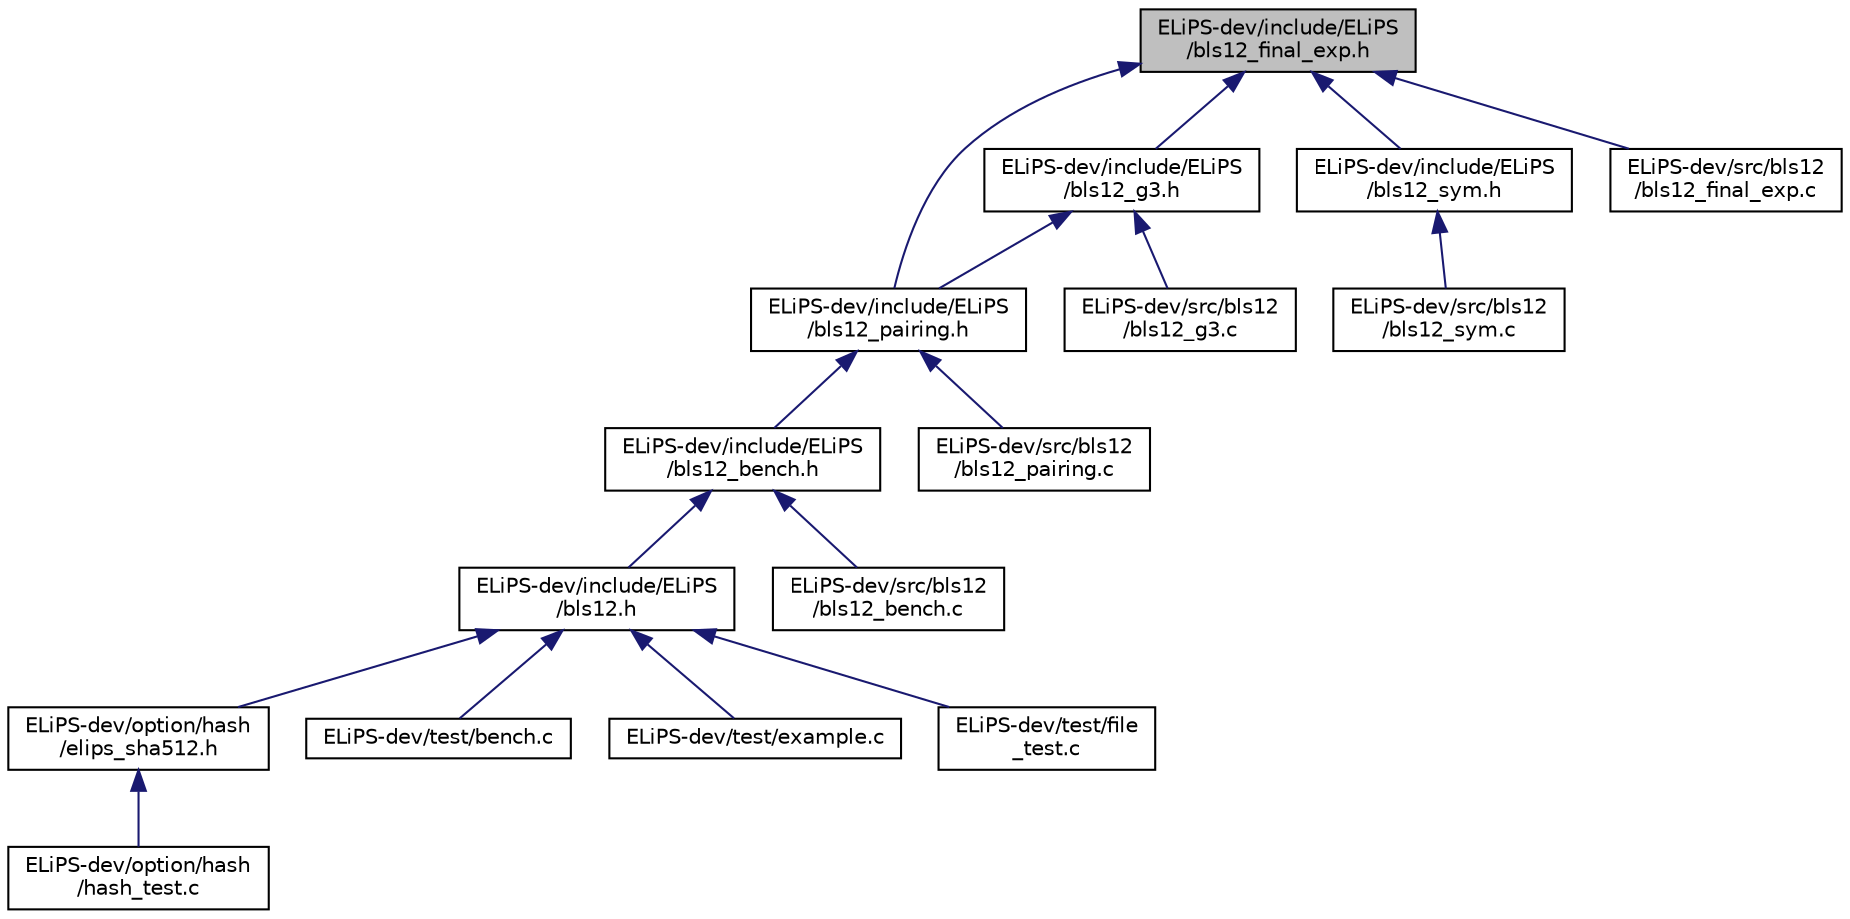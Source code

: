 digraph "ELiPS-dev/include/ELiPS/bls12_final_exp.h"
{
 // LATEX_PDF_SIZE
  edge [fontname="Helvetica",fontsize="10",labelfontname="Helvetica",labelfontsize="10"];
  node [fontname="Helvetica",fontsize="10",shape=record];
  Node1 [label="ELiPS-dev/include/ELiPS\l/bls12_final_exp.h",height=0.2,width=0.4,color="black", fillcolor="grey75", style="filled", fontcolor="black",tooltip=" "];
  Node1 -> Node2 [dir="back",color="midnightblue",fontsize="10",style="solid",fontname="Helvetica"];
  Node2 [label="ELiPS-dev/include/ELiPS\l/bls12_g3.h",height=0.2,width=0.4,color="black", fillcolor="white", style="filled",URL="$bls12__g3_8h.html",tooltip=" "];
  Node2 -> Node3 [dir="back",color="midnightblue",fontsize="10",style="solid",fontname="Helvetica"];
  Node3 [label="ELiPS-dev/include/ELiPS\l/bls12_pairing.h",height=0.2,width=0.4,color="black", fillcolor="white", style="filled",URL="$bls12__pairing_8h.html",tooltip=" "];
  Node3 -> Node4 [dir="back",color="midnightblue",fontsize="10",style="solid",fontname="Helvetica"];
  Node4 [label="ELiPS-dev/include/ELiPS\l/bls12_bench.h",height=0.2,width=0.4,color="black", fillcolor="white", style="filled",URL="$bls12__bench_8h.html",tooltip=" "];
  Node4 -> Node5 [dir="back",color="midnightblue",fontsize="10",style="solid",fontname="Helvetica"];
  Node5 [label="ELiPS-dev/include/ELiPS\l/bls12.h",height=0.2,width=0.4,color="black", fillcolor="white", style="filled",URL="$bls12_8h.html",tooltip=" "];
  Node5 -> Node6 [dir="back",color="midnightblue",fontsize="10",style="solid",fontname="Helvetica"];
  Node6 [label="ELiPS-dev/option/hash\l/elips_sha512.h",height=0.2,width=0.4,color="black", fillcolor="white", style="filled",URL="$elips__sha512_8h.html",tooltip=" "];
  Node6 -> Node7 [dir="back",color="midnightblue",fontsize="10",style="solid",fontname="Helvetica"];
  Node7 [label="ELiPS-dev/option/hash\l/hash_test.c",height=0.2,width=0.4,color="black", fillcolor="white", style="filled",URL="$hash__test_8c.html",tooltip=" "];
  Node5 -> Node8 [dir="back",color="midnightblue",fontsize="10",style="solid",fontname="Helvetica"];
  Node8 [label="ELiPS-dev/test/bench.c",height=0.2,width=0.4,color="black", fillcolor="white", style="filled",URL="$bench_8c.html",tooltip=" "];
  Node5 -> Node9 [dir="back",color="midnightblue",fontsize="10",style="solid",fontname="Helvetica"];
  Node9 [label="ELiPS-dev/test/example.c",height=0.2,width=0.4,color="black", fillcolor="white", style="filled",URL="$example_8c.html",tooltip=" "];
  Node5 -> Node10 [dir="back",color="midnightblue",fontsize="10",style="solid",fontname="Helvetica"];
  Node10 [label="ELiPS-dev/test/file\l_test.c",height=0.2,width=0.4,color="black", fillcolor="white", style="filled",URL="$file__test_8c.html",tooltip=" "];
  Node4 -> Node11 [dir="back",color="midnightblue",fontsize="10",style="solid",fontname="Helvetica"];
  Node11 [label="ELiPS-dev/src/bls12\l/bls12_bench.c",height=0.2,width=0.4,color="black", fillcolor="white", style="filled",URL="$bls12__bench_8c.html",tooltip=" "];
  Node3 -> Node12 [dir="back",color="midnightblue",fontsize="10",style="solid",fontname="Helvetica"];
  Node12 [label="ELiPS-dev/src/bls12\l/bls12_pairing.c",height=0.2,width=0.4,color="black", fillcolor="white", style="filled",URL="$bls12__pairing_8c.html",tooltip=" "];
  Node2 -> Node13 [dir="back",color="midnightblue",fontsize="10",style="solid",fontname="Helvetica"];
  Node13 [label="ELiPS-dev/src/bls12\l/bls12_g3.c",height=0.2,width=0.4,color="black", fillcolor="white", style="filled",URL="$bls12__g3_8c.html",tooltip=" "];
  Node1 -> Node3 [dir="back",color="midnightblue",fontsize="10",style="solid",fontname="Helvetica"];
  Node1 -> Node14 [dir="back",color="midnightblue",fontsize="10",style="solid",fontname="Helvetica"];
  Node14 [label="ELiPS-dev/include/ELiPS\l/bls12_sym.h",height=0.2,width=0.4,color="black", fillcolor="white", style="filled",URL="$bls12__sym_8h.html",tooltip=" "];
  Node14 -> Node15 [dir="back",color="midnightblue",fontsize="10",style="solid",fontname="Helvetica"];
  Node15 [label="ELiPS-dev/src/bls12\l/bls12_sym.c",height=0.2,width=0.4,color="black", fillcolor="white", style="filled",URL="$bls12__sym_8c.html",tooltip=" "];
  Node1 -> Node16 [dir="back",color="midnightblue",fontsize="10",style="solid",fontname="Helvetica"];
  Node16 [label="ELiPS-dev/src/bls12\l/bls12_final_exp.c",height=0.2,width=0.4,color="black", fillcolor="white", style="filled",URL="$bls12__final__exp_8c.html",tooltip=" "];
}
